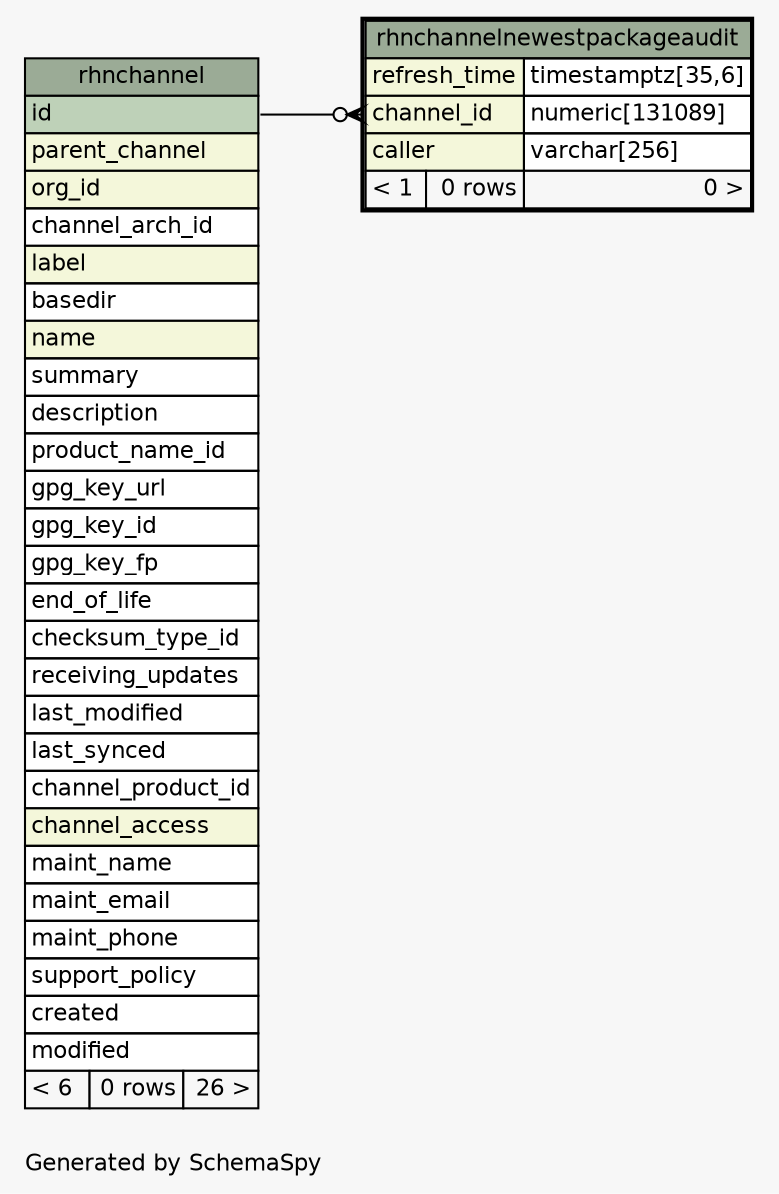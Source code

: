 // dot 2.26.0 on Linux 2.6.32-696.6.3.el6.x86_64
// SchemaSpy rev 590
digraph "oneDegreeRelationshipsDiagram" {
  graph [
    rankdir="RL"
    bgcolor="#f7f7f7"
    label="\nGenerated by SchemaSpy"
    labeljust="l"
    nodesep="0.18"
    ranksep="0.46"
    fontname="Helvetica"
    fontsize="11"
  ];
  node [
    fontname="Helvetica"
    fontsize="11"
    shape="plaintext"
  ];
  edge [
    arrowsize="0.8"
  ];
  "rhnchannelnewestpackageaudit":"channel_id":w -> "rhnchannel":"id":e [arrowhead=none dir=back arrowtail=crowodot];
  "rhnchannel" [
    label=<
    <TABLE BORDER="0" CELLBORDER="1" CELLSPACING="0" BGCOLOR="#ffffff">
      <TR><TD COLSPAN="3" BGCOLOR="#9bab96" ALIGN="CENTER">rhnchannel</TD></TR>
      <TR><TD PORT="id" COLSPAN="3" BGCOLOR="#bed1b8" ALIGN="LEFT">id</TD></TR>
      <TR><TD PORT="parent_channel" COLSPAN="3" BGCOLOR="#f4f7da" ALIGN="LEFT">parent_channel</TD></TR>
      <TR><TD PORT="org_id" COLSPAN="3" BGCOLOR="#f4f7da" ALIGN="LEFT">org_id</TD></TR>
      <TR><TD PORT="channel_arch_id" COLSPAN="3" ALIGN="LEFT">channel_arch_id</TD></TR>
      <TR><TD PORT="label" COLSPAN="3" BGCOLOR="#f4f7da" ALIGN="LEFT">label</TD></TR>
      <TR><TD PORT="basedir" COLSPAN="3" ALIGN="LEFT">basedir</TD></TR>
      <TR><TD PORT="name" COLSPAN="3" BGCOLOR="#f4f7da" ALIGN="LEFT">name</TD></TR>
      <TR><TD PORT="summary" COLSPAN="3" ALIGN="LEFT">summary</TD></TR>
      <TR><TD PORT="description" COLSPAN="3" ALIGN="LEFT">description</TD></TR>
      <TR><TD PORT="product_name_id" COLSPAN="3" ALIGN="LEFT">product_name_id</TD></TR>
      <TR><TD PORT="gpg_key_url" COLSPAN="3" ALIGN="LEFT">gpg_key_url</TD></TR>
      <TR><TD PORT="gpg_key_id" COLSPAN="3" ALIGN="LEFT">gpg_key_id</TD></TR>
      <TR><TD PORT="gpg_key_fp" COLSPAN="3" ALIGN="LEFT">gpg_key_fp</TD></TR>
      <TR><TD PORT="end_of_life" COLSPAN="3" ALIGN="LEFT">end_of_life</TD></TR>
      <TR><TD PORT="checksum_type_id" COLSPAN="3" ALIGN="LEFT">checksum_type_id</TD></TR>
      <TR><TD PORT="receiving_updates" COLSPAN="3" ALIGN="LEFT">receiving_updates</TD></TR>
      <TR><TD PORT="last_modified" COLSPAN="3" ALIGN="LEFT">last_modified</TD></TR>
      <TR><TD PORT="last_synced" COLSPAN="3" ALIGN="LEFT">last_synced</TD></TR>
      <TR><TD PORT="channel_product_id" COLSPAN="3" ALIGN="LEFT">channel_product_id</TD></TR>
      <TR><TD PORT="channel_access" COLSPAN="3" BGCOLOR="#f4f7da" ALIGN="LEFT">channel_access</TD></TR>
      <TR><TD PORT="maint_name" COLSPAN="3" ALIGN="LEFT">maint_name</TD></TR>
      <TR><TD PORT="maint_email" COLSPAN="3" ALIGN="LEFT">maint_email</TD></TR>
      <TR><TD PORT="maint_phone" COLSPAN="3" ALIGN="LEFT">maint_phone</TD></TR>
      <TR><TD PORT="support_policy" COLSPAN="3" ALIGN="LEFT">support_policy</TD></TR>
      <TR><TD PORT="created" COLSPAN="3" ALIGN="LEFT">created</TD></TR>
      <TR><TD PORT="modified" COLSPAN="3" ALIGN="LEFT">modified</TD></TR>
      <TR><TD ALIGN="LEFT" BGCOLOR="#f7f7f7">&lt; 6</TD><TD ALIGN="RIGHT" BGCOLOR="#f7f7f7">0 rows</TD><TD ALIGN="RIGHT" BGCOLOR="#f7f7f7">26 &gt;</TD></TR>
    </TABLE>>
    URL="rhnchannel.html"
    tooltip="rhnchannel"
  ];
  "rhnchannelnewestpackageaudit" [
    label=<
    <TABLE BORDER="2" CELLBORDER="1" CELLSPACING="0" BGCOLOR="#ffffff">
      <TR><TD COLSPAN="3" BGCOLOR="#9bab96" ALIGN="CENTER">rhnchannelnewestpackageaudit</TD></TR>
      <TR><TD PORT="refresh_time" COLSPAN="2" BGCOLOR="#f4f7da" ALIGN="LEFT">refresh_time</TD><TD PORT="refresh_time.type" ALIGN="LEFT">timestamptz[35,6]</TD></TR>
      <TR><TD PORT="channel_id" COLSPAN="2" BGCOLOR="#f4f7da" ALIGN="LEFT">channel_id</TD><TD PORT="channel_id.type" ALIGN="LEFT">numeric[131089]</TD></TR>
      <TR><TD PORT="caller" COLSPAN="2" BGCOLOR="#f4f7da" ALIGN="LEFT">caller</TD><TD PORT="caller.type" ALIGN="LEFT">varchar[256]</TD></TR>
      <TR><TD ALIGN="LEFT" BGCOLOR="#f7f7f7">&lt; 1</TD><TD ALIGN="RIGHT" BGCOLOR="#f7f7f7">0 rows</TD><TD ALIGN="RIGHT" BGCOLOR="#f7f7f7">0 &gt;</TD></TR>
    </TABLE>>
    URL="rhnchannelnewestpackageaudit.html"
    tooltip="rhnchannelnewestpackageaudit"
  ];
}
